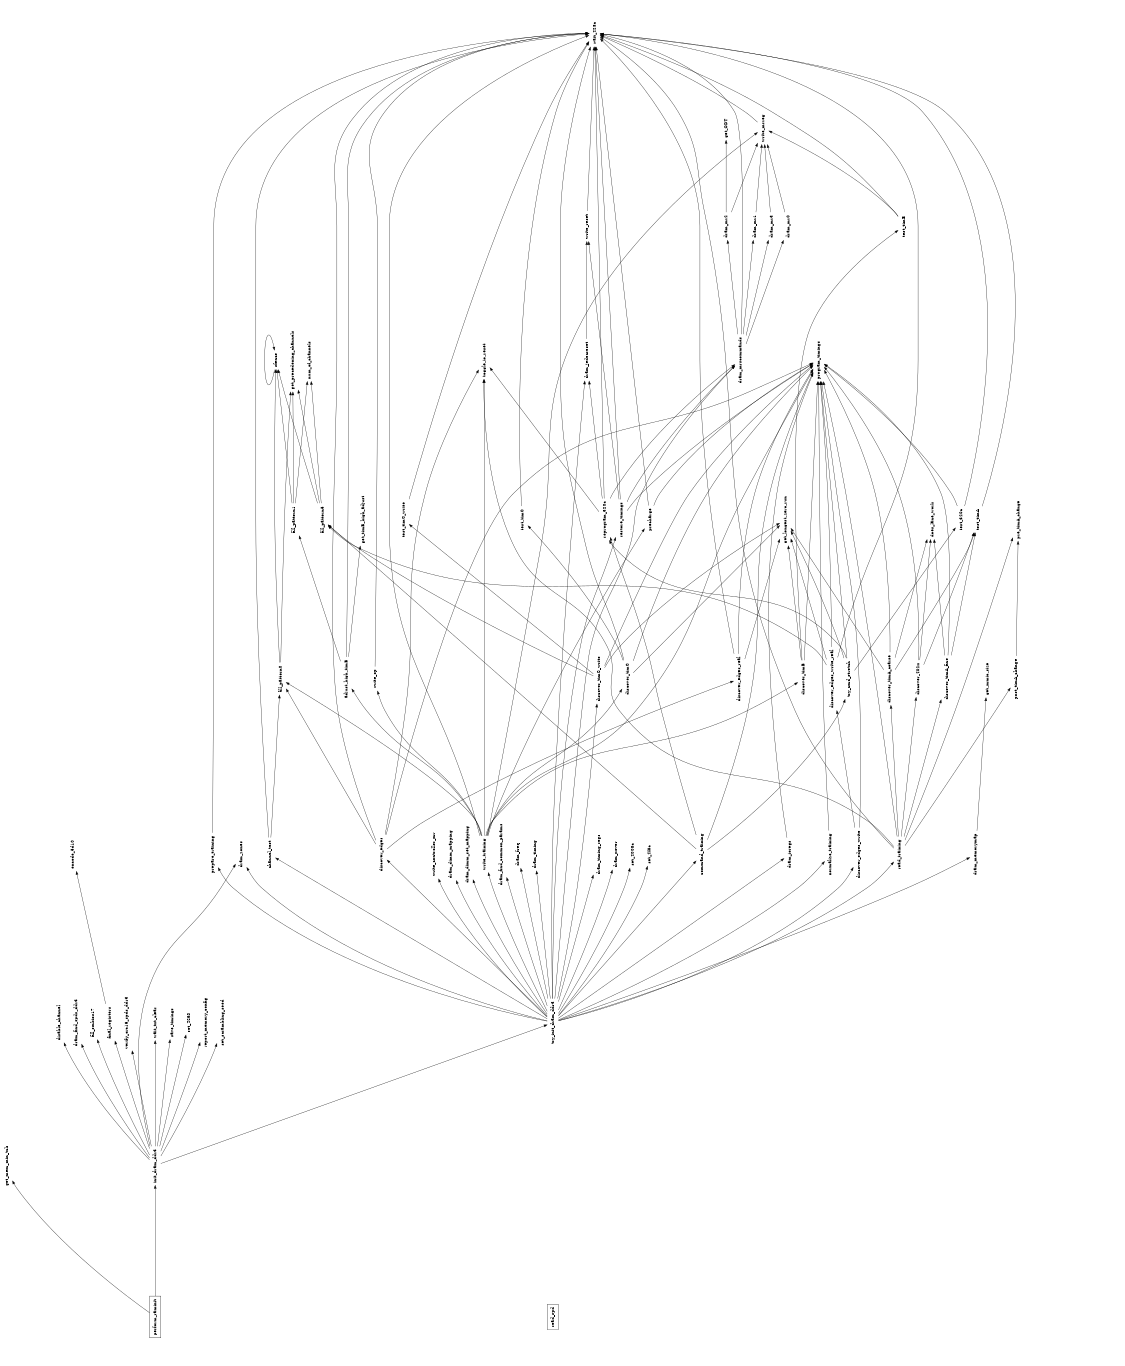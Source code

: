 strict digraph calls {
  rankdir=LR;
  size="10.000000,7.500000";
  ratio=fill;
  rotate=90;
  center=1;
  margin=0;
  page="8.5,11";
  adjust_high_timB [shape=plaintext];
  adjust_high_timB -> get_timB_high_adjust;
  adjust_high_timB -> fill_pattern1;
  adjust_high_timB -> wait_428c;
  channel_test [shape=plaintext];
  channel_test -> fill_pattern0;
  channel_test -> wait_428c;
  command_training [shape=plaintext];
  command_training -> try_cmd_stretch;
  command_training -> fill_pattern5;
  command_training -> program_timings;
  command_training -> reprogram_320c;
  disable_channel [shape=plaintext];
  discover_402x [shape=plaintext];
  discover_402x -> does_lane_work;
  discover_402x -> test_timA;
  discover_402x -> program_timings;
  discover_edges [shape=plaintext];
  discover_edges -> toggle_io_reset;
  discover_edges -> wait_428c;
  discover_edges -> discover_edges_real;
  discover_edges -> fill_pattern0;
  discover_edges -> program_timings;
  discover_edges_real [shape=plaintext];
  discover_edges_real -> wait_428c;
  discover_edges_real -> get_longest_zero_run;
  discover_edges_real -> program_timings;
  discover_edges_write [shape=plaintext];
  discover_edges_write -> discover_edges_write_real;
  discover_edges_write -> program_timings;
  discover_edges_write_real [shape=plaintext];
  discover_edges_write_real -> fill_pattern5;
  discover_edges_write_real -> wait_428c;
  discover_edges_write_real -> get_longest_zero_run;
  discover_edges_write_real -> program_timings;
  discover_timA_coarse [shape=plaintext];
  discover_timA_coarse -> does_lane_work;
  discover_timA_coarse -> test_timA;
  discover_timA_coarse -> program_timings;
  discover_timA_coarse -> get_longest_zero_run;
  discover_timA_fine [shape=plaintext];
  discover_timA_fine -> does_lane_work;
  discover_timA_fine -> test_timA;
  discover_timA_fine -> program_timings;
  discover_timB [shape=plaintext];
  discover_timB -> get_longest_zero_run;
  discover_timB -> test_timB;
  discover_timB -> program_timings;
  discover_timC [shape=plaintext];
  discover_timC -> program_timings;
  discover_timC -> get_longest_zero_run;
  discover_timC -> wait_428c;
  discover_timC -> test_timC;
  discover_timC_write [shape=plaintext];
  discover_timC_write -> program_timings;
  discover_timC_write -> fill_pattern5;
  discover_timC_write -> get_longest_zero_run;
  discover_timC_write -> test_timC_write;
  does_lane_work [shape=plaintext];
  dram_dimm_mapping [shape=plaintext];
  dram_dimm_set_mapping [shape=plaintext];
  dram_find_common_params [shape=plaintext];
  dram_find_spds_ddr3 [shape=plaintext];
  dram_freq [shape=plaintext];
  dram_ioregs [shape=plaintext];
  dram_ioregs -> program_timings;
  dram_jedecreset [shape=plaintext];
  dram_jedecreset -> write_reset;
  dram_memorymap [shape=plaintext];
  dram_memorymap -> get_mmio_size;
  dram_mr0 [shape=plaintext];
  dram_mr0 -> write_mrreg;
  dram_mr1 [shape=plaintext];
  dram_mr1 -> write_mrreg;
  dram_mr2 [shape=plaintext];
  dram_mr2 -> get_ODT;
  dram_mr2 -> write_mrreg;
  dram_mr3 [shape=plaintext];
  dram_mr3 -> write_mrreg;
  dram_mrscommands [shape=plaintext];
  dram_mrscommands -> wait_428c;
  dram_mrscommands -> dram_mr2;
  dram_mrscommands -> dram_mr3;
  dram_mrscommands -> dram_mr0;
  dram_mrscommands -> dram_mr1;
  dram_timing [shape=plaintext];
  dram_timing_regs [shape=plaintext];
  dram_xover [shape=plaintext];
  dram_zones [shape=plaintext];
  encode_5d10 [shape=plaintext];
  fill_pattern0 [shape=plaintext];
  fill_pattern0 -> get_precedening_channels;
  fill_pattern0 -> sfence;
  fill_pattern1 [shape=plaintext];
  fill_pattern1 -> num_of_channels;
  fill_pattern1 -> get_precedening_channels;
  fill_pattern1 -> sfence;
  fill_pattern5 [shape=plaintext];
  fill_pattern5 -> num_of_channels;
  fill_pattern5 -> get_precedening_channels;
  fill_pattern5 -> sfence;
  fill_smbios17 [shape=plaintext];
  final_registers [shape=plaintext];
  final_registers -> encode_5d10;
  get_ODT [shape=plaintext];
  get_longest_zero_run [shape=plaintext];
  get_mem_min_tck [shape=plaintext];
  get_mmio_size [shape=plaintext];
  get_precedening_channels [shape=plaintext];
  get_timB_high_adjust [shape=plaintext];
  init_dram_ddr3 [shape=plaintext];
  init_dram_ddr3 -> verify_crc16_spds_ddr3;
  init_dram_ddr3 -> wait_txt_clear;
  init_dram_ddr3 -> save_timings;
  init_dram_ddr3 -> set_42a0;
  init_dram_ddr3 -> dram_zones;
  init_dram_ddr3 -> try_init_dram_ddr3;
  init_dram_ddr3 -> disable_channel;
  init_dram_ddr3 -> fill_smbios17;
  init_dram_ddr3 -> final_registers;
  init_dram_ddr3 -> dram_find_spds_ddr3;
  init_dram_ddr3 -> report_memory_config;
  init_dram_ddr3 -> set_scrambling_seed;
  normalize_training [shape=plaintext];
  normalize_training -> program_timings;
  num_of_channels [shape=plaintext];
  perform_raminit [shape=box];
  perform_raminit -> init_dram_ddr3;
  perform_raminit -> get_mem_min_tck;
  post_timA_change [shape=plaintext];
  post_timA_change -> pre_timA_change;
  pre_timA_change [shape=plaintext];
  precharge [shape=plaintext];
  precharge -> program_timings;
  precharge -> wait_428c;
  prepare_training [shape=plaintext];
  prepare_training -> wait_428c;
  program_timings [shape=plaintext];
  read_spd [shape=box];
  read_training [shape=plaintext];
  read_training -> discover_timA_coarse;
  read_training -> program_timings;
  read_training -> pre_timA_change;
  read_training -> discover_timA_fine;
  read_training -> post_timA_change;
  read_training -> toggle_io_reset;
  read_training -> discover_402x;
  read_training -> wait_428c;
  report_memory_config [shape=plaintext];
  reprogram_320c [shape=plaintext];
  reprogram_320c -> dram_mrscommands;
  reprogram_320c -> toggle_io_reset;
  reprogram_320c -> dram_jedecreset;
  reprogram_320c -> wait_428c;
  restore_timings [shape=plaintext];
  restore_timings -> dram_mrscommands;
  restore_timings -> write_reset;
  restore_timings -> program_timings;
  restore_timings -> wait_428c;
  save_timings [shape=plaintext];
  set_4008c [shape=plaintext];
  set_42a0 [shape=plaintext];
  set_4f8c [shape=plaintext];
  set_scrambling_seed [shape=plaintext];
  sfence [shape=plaintext];
  sfence -> sfence;
  test_320c [shape=plaintext];
  test_320c -> program_timings;
  test_320c -> wait_428c;
  test_timA [shape=plaintext];
  test_timA -> wait_428c;
  test_timB [shape=plaintext];
  test_timB -> write_mrreg;
  test_timB -> wait_428c;
  test_timC [shape=plaintext];
  test_timC -> wait_428c;
  test_timC_write [shape=plaintext];
  test_timC_write -> wait_428c;
  toggle_io_reset [shape=plaintext];
  try_cmd_stretch [shape=plaintext];
  try_cmd_stretch -> program_timings;
  try_cmd_stretch -> test_320c;
  try_cmd_stretch -> get_longest_zero_run;
  try_cmd_stretch -> reprogram_320c;
  try_init_dram_ddr3 [shape=plaintext];
  try_init_dram_ddr3 -> dram_memorymap;
  try_init_dram_ddr3 -> command_training;
  try_init_dram_ddr3 -> dram_jedecreset;
  try_init_dram_ddr3 -> read_training;
  try_init_dram_ddr3 -> discover_edges_write;
  try_init_dram_ddr3 -> prepare_training;
  try_init_dram_ddr3 -> set_4f8c;
  try_init_dram_ddr3 -> dram_timing;
  try_init_dram_ddr3 -> dram_find_common_params;
  try_init_dram_ddr3 -> write_training;
  try_init_dram_ddr3 -> dram_zones;
  try_init_dram_ddr3 -> write_controller_mr;
  try_init_dram_ddr3 -> dram_mrscommands;
  try_init_dram_ddr3 -> restore_timings;
  try_init_dram_ddr3 -> dram_freq;
  try_init_dram_ddr3 -> set_4008c;
  try_init_dram_ddr3 -> dram_ioregs;
  try_init_dram_ddr3 -> discover_timC_write;
  try_init_dram_ddr3 -> channel_test;
  try_init_dram_ddr3 -> dram_timing_regs;
  try_init_dram_ddr3 -> dram_xover;
  try_init_dram_ddr3 -> dram_dimm_mapping;
  try_init_dram_ddr3 -> discover_edges;
  try_init_dram_ddr3 -> normalize_training;
  try_init_dram_ddr3 -> dram_dimm_set_mapping;
  verify_crc16_spds_ddr3 [shape=plaintext];
  wait_428c [shape=plaintext];
  wait_txt_clear [shape=plaintext];
  write_controller_mr [shape=plaintext];
  write_mrreg [shape=plaintext];
  write_mrreg -> wait_428c;
  write_op [shape=plaintext];
  write_op -> wait_428c;
  write_reset [shape=plaintext];
  write_reset -> wait_428c;
  write_training [shape=plaintext];
  write_training -> adjust_high_timB;
  write_training -> toggle_io_reset;
  write_training -> wait_428c;
  write_training -> discover_timC;
  write_training -> write_mrreg;
  write_training -> fill_pattern0;
  write_training -> write_op;
  write_training -> discover_timB;
  write_training -> precharge;
  write_training -> program_timings;
  "-break" [style="invis" label="" width=0 height=0];
  "-break" -> discover_edges_write_real [style="invis"];
  "-break" -> num_of_channels [style="invis"];
  "-break" -> dram_memorymap [style="invis"];
  "-break" -> prepare_training [style="invis"];
  "-break" -> pre_timA_change [style="invis"];
  "-break" -> discover_timC [style="invis"];
  "-break" -> discover_timA_coarse [style="invis"];
  "-break" -> try_cmd_stretch [style="invis"];
  "-break" -> does_lane_work [style="invis"];
  "-break" -> verify_crc16_spds_ddr3 [style="invis"];
  "-break" -> dram_ioregs [style="invis"];
  "-break" -> wait_txt_clear [style="invis"];
  "-break" -> channel_test [style="invis"];
  "-break" -> discover_timC_write [style="invis"];
  "-break" -> adjust_high_timB [style="invis"];
  "-break" -> write_controller_mr [style="invis"];
  "-break" -> dram_mr0 [style="invis"];
  "-break" -> dram_mrscommands [style="invis"];
  "-break" -> dram_timing_regs [style="invis"];
  "-break" -> test_timB [style="invis"];
  "-break" -> test_timC [style="invis"];
  "-break" -> fill_pattern1 [style="invis"];
  "-break" -> dram_timing [style="invis"];
  "-break" -> restore_timings [style="invis"];
  "-break" -> discover_timA_fine [style="invis"];
  "-break" -> dram_freq [style="invis"];
  "-break" -> dram_dimm_mapping [style="invis"];
  "-break" -> discover_timB [style="invis"];
  "-break" -> command_training [style="invis"];
  "-break" -> dram_xover [style="invis"];
  "-break" -> dram_find_spds_ddr3 [style="invis"];
  "-break" -> disable_channel [style="invis"];
  "-break" -> get_timB_high_adjust [style="invis"];
  "-break" -> get_mmio_size [style="invis"];
  perform_raminit -> "-break" [style="invis"];
  "-break" -> save_timings [style="invis"];
  "-break" -> get_precedening_channels [style="invis"];
  "-break" -> post_timA_change [style="invis"];
  "-break" -> write_mrreg [style="invis"];
  "-break" -> init_dram_ddr3 [style="invis"];
  "-break" -> toggle_io_reset [style="invis"];
  "-break" -> precharge [style="invis"];
  "-break" -> sfence [style="invis"];
  "-break" -> dram_jedecreset [style="invis"];
  read_spd -> "-break" [style="invis"];
  "-break" -> set_42a0 [style="invis"];
  "-break" -> test_timC_write [style="invis"];
  "-break" -> fill_pattern5 [style="invis"];
  "-break" -> get_longest_zero_run [style="invis"];
  "-break" -> final_registers [style="invis"];
  "-break" -> fill_pattern0 [style="invis"];
  "-break" -> reprogram_320c [style="invis"];
  "-break" -> get_mem_min_tck [style="invis"];
  "-break" -> dram_find_common_params [style="invis"];
  "-break" -> get_ODT [style="invis"];
  "-break" -> write_training [style="invis"];
  "-break" -> set_4f8c [style="invis"];
  "-break" -> set_4008c [style="invis"];
  "-break" -> discover_402x [style="invis"];
  "-break" -> discover_edges [style="invis"];
  "-break" -> test_timA [style="invis"];
  "-break" -> wait_428c [style="invis"];
  "-break" -> dram_dimm_set_mapping [style="invis"];
  "-break" -> read_training [style="invis"];
  "-break" -> discover_edges_real [style="invis"];
  "-break" -> write_reset [style="invis"];
  "-break" -> fill_smbios17 [style="invis"];
  "-break" -> encode_5d10 [style="invis"];
  "-break" -> dram_zones [style="invis"];
  "-break" -> write_op [style="invis"];
  "-break" -> program_timings [style="invis"];
  "-break" -> report_memory_config [style="invis"];
  "-break" -> dram_mr2 [style="invis"];
  "-break" -> try_init_dram_ddr3 [style="invis"];
  "-break" -> discover_edges_write [style="invis"];
  "-break" -> dram_mr1 [style="invis"];
  "-break" -> normalize_training [style="invis"];
  "-break" -> set_scrambling_seed [style="invis"];
  "-break" -> test_320c [style="invis"];
  "-break" -> dram_mr3 [style="invis"];
}
